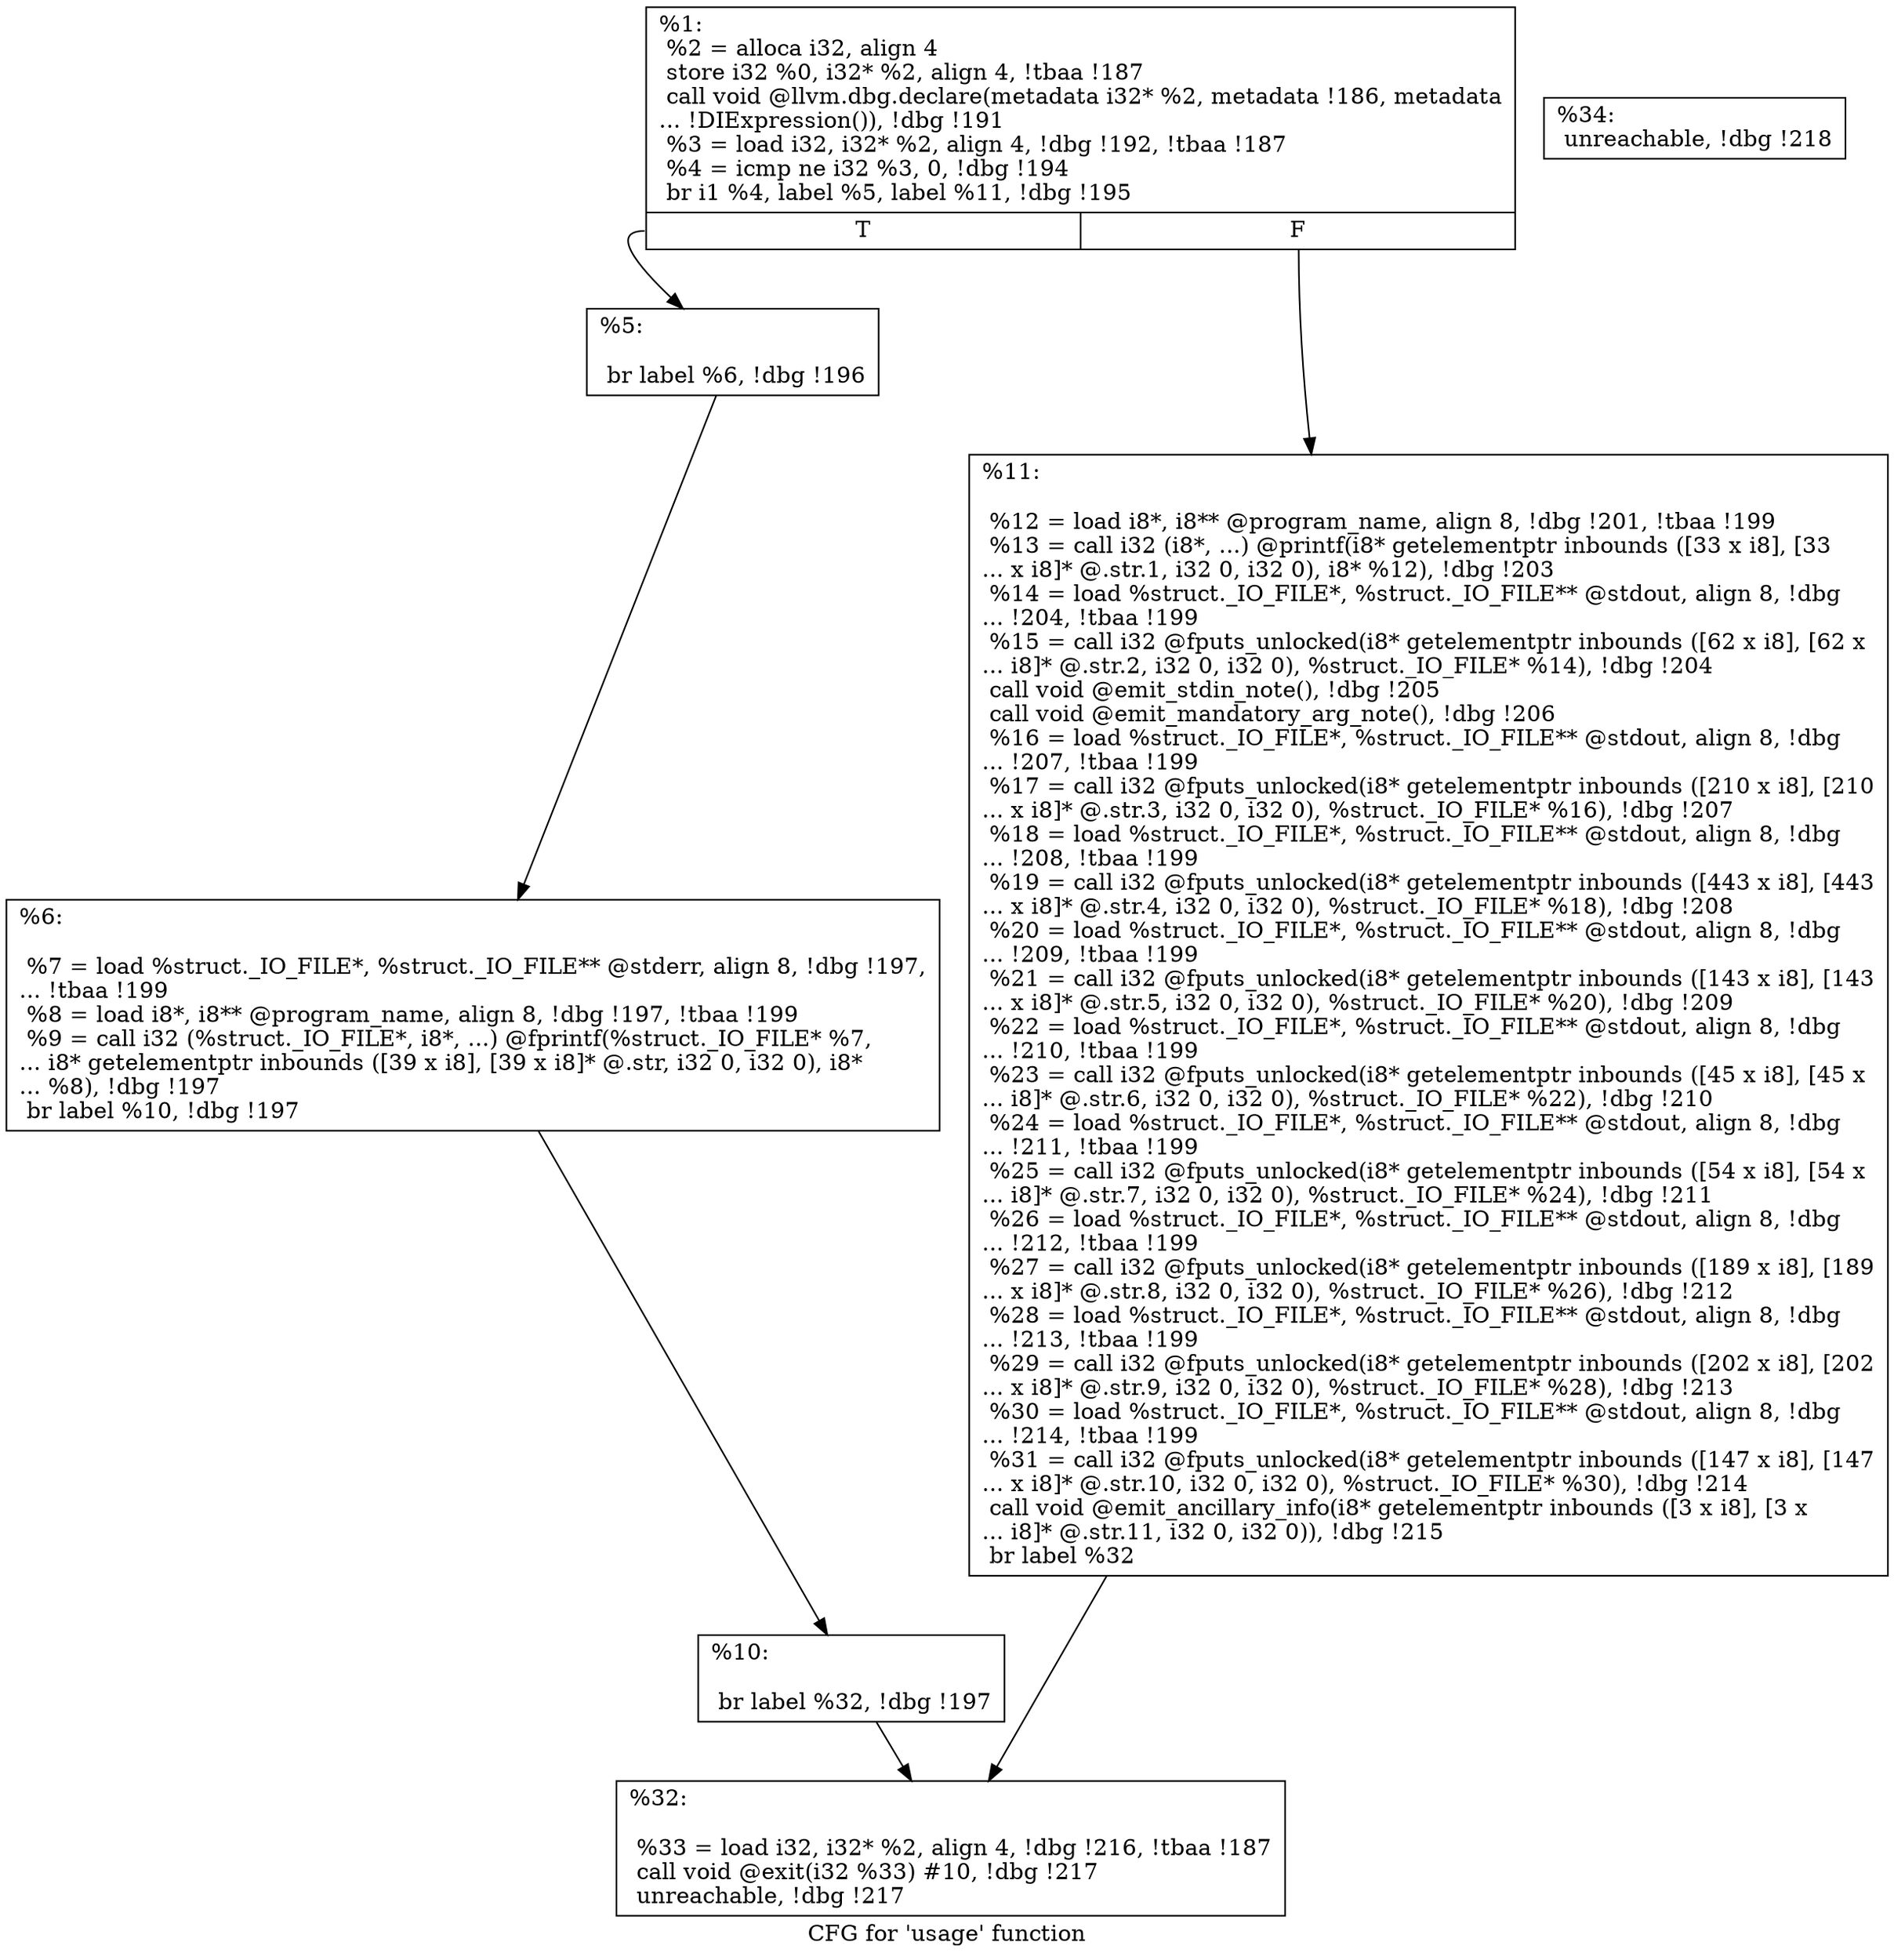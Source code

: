 digraph "CFG for 'usage' function" {
	label="CFG for 'usage' function";

	Node0xef5f40 [shape=record,label="{%1:\l  %2 = alloca i32, align 4\l  store i32 %0, i32* %2, align 4, !tbaa !187\l  call void @llvm.dbg.declare(metadata i32* %2, metadata !186, metadata\l... !DIExpression()), !dbg !191\l  %3 = load i32, i32* %2, align 4, !dbg !192, !tbaa !187\l  %4 = icmp ne i32 %3, 0, !dbg !194\l  br i1 %4, label %5, label %11, !dbg !195\l|{<s0>T|<s1>F}}"];
	Node0xef5f40:s0 -> Node0xf14720;
	Node0xef5f40:s1 -> Node0xf14810;
	Node0xf14720 [shape=record,label="{%5:\l\l  br label %6, !dbg !196\l}"];
	Node0xf14720 -> Node0xf14770;
	Node0xf14770 [shape=record,label="{%6:\l\l  %7 = load %struct._IO_FILE*, %struct._IO_FILE** @stderr, align 8, !dbg !197,\l... !tbaa !199\l  %8 = load i8*, i8** @program_name, align 8, !dbg !197, !tbaa !199\l  %9 = call i32 (%struct._IO_FILE*, i8*, ...) @fprintf(%struct._IO_FILE* %7,\l... i8* getelementptr inbounds ([39 x i8], [39 x i8]* @.str, i32 0, i32 0), i8*\l... %8), !dbg !197\l  br label %10, !dbg !197\l}"];
	Node0xf14770 -> Node0xf147c0;
	Node0xf147c0 [shape=record,label="{%10:\l\l  br label %32, !dbg !197\l}"];
	Node0xf147c0 -> Node0xf14860;
	Node0xf14810 [shape=record,label="{%11:\l\l  %12 = load i8*, i8** @program_name, align 8, !dbg !201, !tbaa !199\l  %13 = call i32 (i8*, ...) @printf(i8* getelementptr inbounds ([33 x i8], [33\l... x i8]* @.str.1, i32 0, i32 0), i8* %12), !dbg !203\l  %14 = load %struct._IO_FILE*, %struct._IO_FILE** @stdout, align 8, !dbg\l... !204, !tbaa !199\l  %15 = call i32 @fputs_unlocked(i8* getelementptr inbounds ([62 x i8], [62 x\l... i8]* @.str.2, i32 0, i32 0), %struct._IO_FILE* %14), !dbg !204\l  call void @emit_stdin_note(), !dbg !205\l  call void @emit_mandatory_arg_note(), !dbg !206\l  %16 = load %struct._IO_FILE*, %struct._IO_FILE** @stdout, align 8, !dbg\l... !207, !tbaa !199\l  %17 = call i32 @fputs_unlocked(i8* getelementptr inbounds ([210 x i8], [210\l... x i8]* @.str.3, i32 0, i32 0), %struct._IO_FILE* %16), !dbg !207\l  %18 = load %struct._IO_FILE*, %struct._IO_FILE** @stdout, align 8, !dbg\l... !208, !tbaa !199\l  %19 = call i32 @fputs_unlocked(i8* getelementptr inbounds ([443 x i8], [443\l... x i8]* @.str.4, i32 0, i32 0), %struct._IO_FILE* %18), !dbg !208\l  %20 = load %struct._IO_FILE*, %struct._IO_FILE** @stdout, align 8, !dbg\l... !209, !tbaa !199\l  %21 = call i32 @fputs_unlocked(i8* getelementptr inbounds ([143 x i8], [143\l... x i8]* @.str.5, i32 0, i32 0), %struct._IO_FILE* %20), !dbg !209\l  %22 = load %struct._IO_FILE*, %struct._IO_FILE** @stdout, align 8, !dbg\l... !210, !tbaa !199\l  %23 = call i32 @fputs_unlocked(i8* getelementptr inbounds ([45 x i8], [45 x\l... i8]* @.str.6, i32 0, i32 0), %struct._IO_FILE* %22), !dbg !210\l  %24 = load %struct._IO_FILE*, %struct._IO_FILE** @stdout, align 8, !dbg\l... !211, !tbaa !199\l  %25 = call i32 @fputs_unlocked(i8* getelementptr inbounds ([54 x i8], [54 x\l... i8]* @.str.7, i32 0, i32 0), %struct._IO_FILE* %24), !dbg !211\l  %26 = load %struct._IO_FILE*, %struct._IO_FILE** @stdout, align 8, !dbg\l... !212, !tbaa !199\l  %27 = call i32 @fputs_unlocked(i8* getelementptr inbounds ([189 x i8], [189\l... x i8]* @.str.8, i32 0, i32 0), %struct._IO_FILE* %26), !dbg !212\l  %28 = load %struct._IO_FILE*, %struct._IO_FILE** @stdout, align 8, !dbg\l... !213, !tbaa !199\l  %29 = call i32 @fputs_unlocked(i8* getelementptr inbounds ([202 x i8], [202\l... x i8]* @.str.9, i32 0, i32 0), %struct._IO_FILE* %28), !dbg !213\l  %30 = load %struct._IO_FILE*, %struct._IO_FILE** @stdout, align 8, !dbg\l... !214, !tbaa !199\l  %31 = call i32 @fputs_unlocked(i8* getelementptr inbounds ([147 x i8], [147\l... x i8]* @.str.10, i32 0, i32 0), %struct._IO_FILE* %30), !dbg !214\l  call void @emit_ancillary_info(i8* getelementptr inbounds ([3 x i8], [3 x\l... i8]* @.str.11, i32 0, i32 0)), !dbg !215\l  br label %32\l}"];
	Node0xf14810 -> Node0xf14860;
	Node0xf14860 [shape=record,label="{%32:\l\l  %33 = load i32, i32* %2, align 4, !dbg !216, !tbaa !187\l  call void @exit(i32 %33) #10, !dbg !217\l  unreachable, !dbg !217\l}"];
	Node0xf148b0 [shape=record,label="{%34:                                                  \l  unreachable, !dbg !218\l}"];
}
